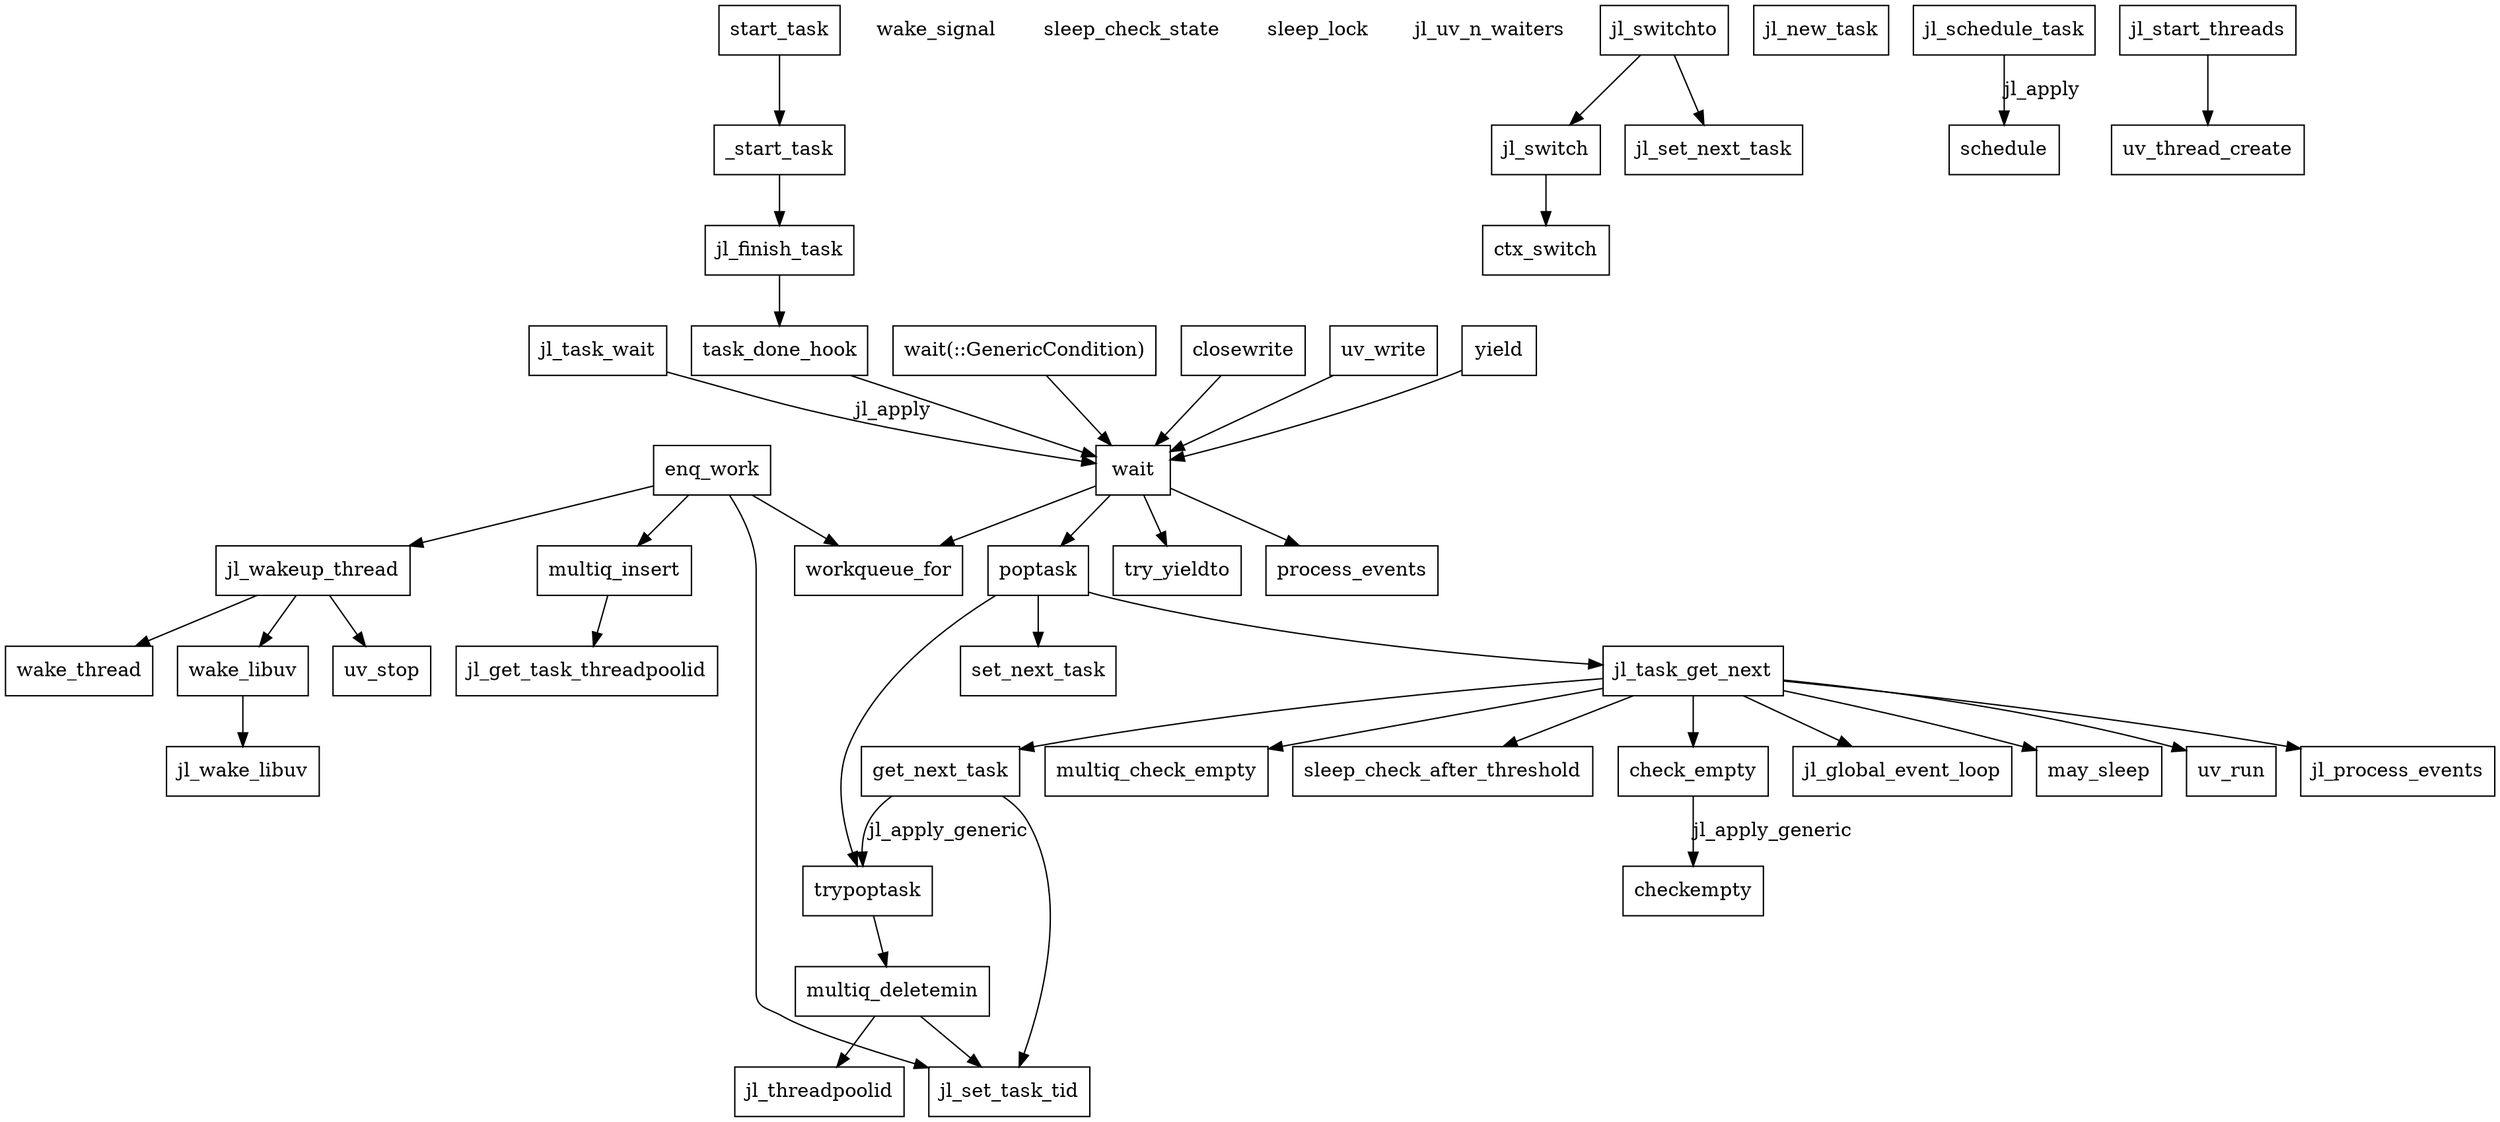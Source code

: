 digraph G {
    node [shape=box]
    //subgraph cluster0 {
        // partr.c
        wake_thread
        wake_signal [shape=none]
        sleep_check_state [shape=none]
        sleep_lock [shape=none]
        //wake_thread -> wake_signal [style=dotted]
        //wake_thread -> sleep_check_state [style=dotted]
        //wake_thread -> sleep_lock [style=dotted]

        wake_libuv -> jl_wake_libuv
        //jl_wakeup_thread -> sleep_check_state [style=dotted]
        jl_wakeup_thread -> uv_stop
        jl_wakeup_thread -> wake_thread
        jl_wakeup_thread -> wake_libuv
        get_next_task -> trypoptask [label="jl_apply_generic"]
        get_next_task -> jl_set_task_tid
        check_empty -> checkempty [label="jl_apply_generic"]
        //may_sleep -> sleep_check_state [style=dotted]

        jl_uv_n_waiters [shape=none]
        jl_task_get_next -> get_next_task
        jl_task_get_next -> check_empty
        jl_task_get_next -> sleep_check_after_threshold
        //jl_task_get_next -> sleep_check_state [style=dotted]
        jl_task_get_next -> jl_global_event_loop
        jl_task_get_next -> may_sleep
        //jl_task_get_next -> jl_uv_n_waiters [style=dotted]
        jl_task_get_next -> uv_run
        //jl_task_get_next -> sleep_lock [style=dotted]
        jl_task_get_next -> jl_process_events
        jl_task_get_next -> multiq_check_empty
    //}

    // task.c
    //subgraph cluster1 {
        jl_finish_task
        //jl_set_next_task
        //jl_get_next_task
        ctx_switch
        jl_switch -> ctx_switch
        jl_switchto -> jl_set_next_task
        jl_switchto -> jl_switch
        jl_new_task
        jl_task_wait
        jl_task_wait -> wait [label="jl_apply"]
        jl_schedule_task
        jl_schedule_task -> schedule [label="jl_apply"]
        start_task -> _start_task
        _start_task -> jl_finish_task
        jl_finish_task -> task_done_hook
    //}

    // partr.jl
    //subgraph cluster2 {
        multiq_insert -> jl_get_task_threadpoolid
        multiq_deletemin -> jl_threadpoolid
        multiq_deletemin -> jl_set_task_tid
        multiq_check_empty
    //}

    // task.jl
    //subgraph cluster3 {
        workqueue_for
        trypoptask
        enq_work -> jl_set_task_tid
        enq_work -> workqueue_for
        enq_work -> multiq_insert
        enq_work -> jl_wakeup_thread
        trypoptask -> multiq_deletemin
        poptask -> trypoptask
        poptask -> jl_task_get_next
        poptask -> set_next_task
        wait -> workqueue_for
        wait -> poptask
        wait -> try_yieldto
        wait -> process_events
        task_done_hook -> wait
    //}

    // threading.c
    // subgraph cluster4 {
        jl_start_threads -> uv_thread_create


    // }
    wait_condition [label="wait(::GenericCondition)"]
    wait_condition -> wait
    closewrite -> wait
    uv_write -> wait
    yield -> wait
}